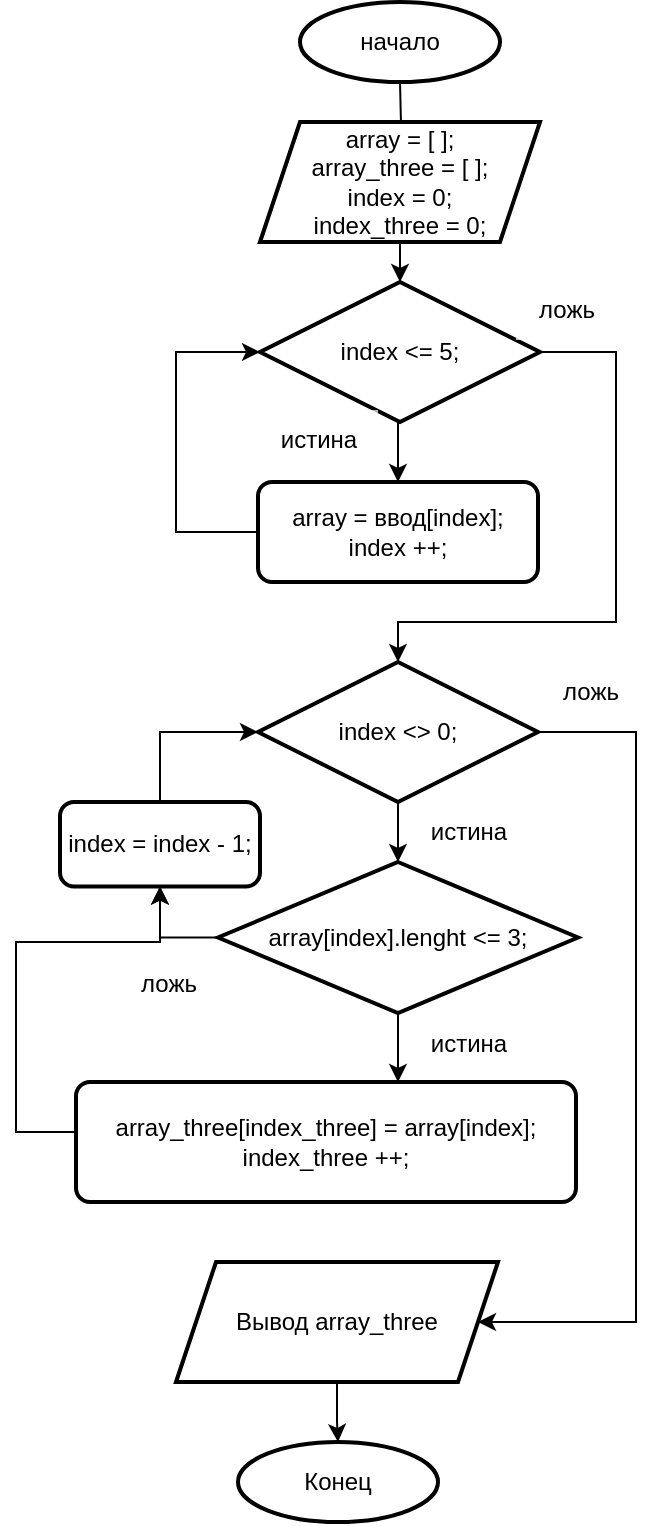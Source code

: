 <mxfile version="20.8.11" type="device"><diagram id="pgrEWFQhJkC9vtOz37MI" name="Страница 1"><mxGraphModel dx="1254" dy="705" grid="1" gridSize="10" guides="1" tooltips="1" connect="1" arrows="1" fold="1" page="1" pageScale="1" pageWidth="827" pageHeight="1169" math="0" shadow="0"><root><mxCell id="0"/><mxCell id="1" parent="0"/><mxCell id="zocLAohwJQYcf8zd33zp-3" value="" style="edgeStyle=orthogonalEdgeStyle;rounded=0;orthogonalLoop=1;jettySize=auto;html=1;" edge="1" parent="1" target="zocLAohwJQYcf8zd33zp-2"><mxGeometry relative="1" as="geometry"><mxPoint x="202" y="50" as="sourcePoint"/></mxGeometry></mxCell><mxCell id="zocLAohwJQYcf8zd33zp-36" style="edgeStyle=orthogonalEdgeStyle;rounded=0;orthogonalLoop=1;jettySize=auto;html=1;exitX=0.5;exitY=1;exitDx=0;exitDy=0;entryX=0.5;entryY=0;entryDx=0;entryDy=0;" edge="1" parent="1" source="zocLAohwJQYcf8zd33zp-2" target="zocLAohwJQYcf8zd33zp-4"><mxGeometry relative="1" as="geometry"/></mxCell><mxCell id="zocLAohwJQYcf8zd33zp-2" value="array = [ ];&lt;br&gt;array_three = [ ];&lt;br&gt;index = 0;&lt;br&gt;index_three = 0;" style="shape=parallelogram;perimeter=parallelogramPerimeter;whiteSpace=wrap;html=1;fixedSize=1;strokeWidth=2;" vertex="1" parent="1"><mxGeometry x="132" y="70" width="140" height="60" as="geometry"/></mxCell><mxCell id="zocLAohwJQYcf8zd33zp-39" style="edgeStyle=orthogonalEdgeStyle;rounded=0;orthogonalLoop=1;jettySize=auto;html=1;exitX=0.5;exitY=1;exitDx=0;exitDy=0;entryX=0.5;entryY=0;entryDx=0;entryDy=0;" edge="1" parent="1" source="zocLAohwJQYcf8zd33zp-4" target="zocLAohwJQYcf8zd33zp-7"><mxGeometry relative="1" as="geometry"/></mxCell><mxCell id="zocLAohwJQYcf8zd33zp-41" style="edgeStyle=orthogonalEdgeStyle;rounded=0;orthogonalLoop=1;jettySize=auto;html=1;exitX=1;exitY=0.5;exitDx=0;exitDy=0;entryX=0.5;entryY=0;entryDx=0;entryDy=0;" edge="1" parent="1" source="zocLAohwJQYcf8zd33zp-4" target="zocLAohwJQYcf8zd33zp-16"><mxGeometry relative="1" as="geometry"><Array as="points"><mxPoint x="310" y="185"/><mxPoint x="310" y="320"/><mxPoint x="201" y="320"/></Array></mxGeometry></mxCell><mxCell id="zocLAohwJQYcf8zd33zp-4" value="index &amp;lt;= 5;" style="rhombus;whiteSpace=wrap;html=1;strokeWidth=2;" vertex="1" parent="1"><mxGeometry x="132" y="150" width="140" height="70" as="geometry"/></mxCell><mxCell id="zocLAohwJQYcf8zd33zp-40" style="edgeStyle=orthogonalEdgeStyle;rounded=0;orthogonalLoop=1;jettySize=auto;html=1;entryX=0;entryY=0.5;entryDx=0;entryDy=0;" edge="1" parent="1" source="zocLAohwJQYcf8zd33zp-7" target="zocLAohwJQYcf8zd33zp-4"><mxGeometry relative="1" as="geometry"><Array as="points"><mxPoint x="90" y="275"/><mxPoint x="90" y="185"/></Array></mxGeometry></mxCell><mxCell id="zocLAohwJQYcf8zd33zp-7" value="array = ввод[index];&lt;br&gt;index ++;" style="rounded=1;whiteSpace=wrap;html=1;absoluteArcSize=1;arcSize=14;strokeWidth=2;" vertex="1" parent="1"><mxGeometry x="131" y="250" width="140" height="50" as="geometry"/></mxCell><mxCell id="zocLAohwJQYcf8zd33zp-10" value="начало&lt;br&gt;" style="strokeWidth=2;html=1;shape=mxgraph.flowchart.start_1;whiteSpace=wrap;" vertex="1" parent="1"><mxGeometry x="152" y="10" width="100" height="40" as="geometry"/></mxCell><mxCell id="zocLAohwJQYcf8zd33zp-15" value="истина&lt;br&gt;" style="text;html=1;align=center;verticalAlign=middle;resizable=0;points=[];autosize=1;fillColor=default;gradientColor=none;opacity=70;" vertex="1" parent="1"><mxGeometry x="131" y="214" width="60" height="30" as="geometry"/></mxCell><mxCell id="zocLAohwJQYcf8zd33zp-21" value="" style="edgeStyle=orthogonalEdgeStyle;rounded=0;orthogonalLoop=1;jettySize=auto;html=1;" edge="1" parent="1" source="zocLAohwJQYcf8zd33zp-16" target="zocLAohwJQYcf8zd33zp-20"><mxGeometry relative="1" as="geometry"/></mxCell><mxCell id="zocLAohwJQYcf8zd33zp-32" value="" style="edgeStyle=orthogonalEdgeStyle;rounded=0;orthogonalLoop=1;jettySize=auto;html=1;" edge="1" parent="1" source="zocLAohwJQYcf8zd33zp-16" target="zocLAohwJQYcf8zd33zp-31"><mxGeometry relative="1" as="geometry"><Array as="points"><mxPoint x="320" y="375"/><mxPoint x="320" y="670"/></Array></mxGeometry></mxCell><mxCell id="zocLAohwJQYcf8zd33zp-16" value="index &amp;lt;&amp;gt; 0;" style="rhombus;whiteSpace=wrap;html=1;strokeWidth=2;fillColor=default;gradientColor=none;" vertex="1" parent="1"><mxGeometry x="131" y="340" width="140" height="70" as="geometry"/></mxCell><mxCell id="zocLAohwJQYcf8zd33zp-19" value="ложь" style="text;html=1;align=center;verticalAlign=middle;resizable=0;points=[];autosize=1;fillColor=default;gradientColor=none;opacity=70;" vertex="1" parent="1"><mxGeometry x="260" y="149" width="50" height="30" as="geometry"/></mxCell><mxCell id="zocLAohwJQYcf8zd33zp-24" value="" style="edgeStyle=orthogonalEdgeStyle;rounded=0;orthogonalLoop=1;jettySize=auto;html=1;entryX=0.644;entryY=0;entryDx=0;entryDy=0;entryPerimeter=0;" edge="1" parent="1" source="zocLAohwJQYcf8zd33zp-20" target="zocLAohwJQYcf8zd33zp-23"><mxGeometry relative="1" as="geometry"/></mxCell><mxCell id="zocLAohwJQYcf8zd33zp-26" style="edgeStyle=orthogonalEdgeStyle;rounded=0;orthogonalLoop=1;jettySize=auto;html=1;entryX=0.5;entryY=1;entryDx=0;entryDy=0;" edge="1" parent="1" source="zocLAohwJQYcf8zd33zp-20" target="zocLAohwJQYcf8zd33zp-27"><mxGeometry relative="1" as="geometry"><Array as="points"><mxPoint x="82" y="478"/></Array></mxGeometry></mxCell><mxCell id="zocLAohwJQYcf8zd33zp-20" value="array[index].lenght &amp;lt;= 3;" style="rhombus;whiteSpace=wrap;html=1;strokeWidth=2;fillColor=default;gradientColor=none;" vertex="1" parent="1"><mxGeometry x="111" y="440" width="180" height="75.5" as="geometry"/></mxCell><mxCell id="zocLAohwJQYcf8zd33zp-22" value="истина&lt;br&gt;" style="text;html=1;align=center;verticalAlign=middle;resizable=0;points=[];autosize=1;fillColor=default;gradientColor=none;opacity=70;" vertex="1" parent="1"><mxGeometry x="206" y="410" width="60" height="30" as="geometry"/></mxCell><mxCell id="zocLAohwJQYcf8zd33zp-25" style="edgeStyle=orthogonalEdgeStyle;rounded=0;orthogonalLoop=1;jettySize=auto;html=1;entryX=0.5;entryY=1;entryDx=0;entryDy=0;" edge="1" parent="1" source="zocLAohwJQYcf8zd33zp-23" target="zocLAohwJQYcf8zd33zp-27"><mxGeometry relative="1" as="geometry"><Array as="points"><mxPoint x="10" y="575"/><mxPoint x="10" y="480"/><mxPoint x="82" y="480"/></Array></mxGeometry></mxCell><mxCell id="zocLAohwJQYcf8zd33zp-23" value="array_three[index_three]&amp;nbsp;= array[index];&lt;br&gt;index_three ++;" style="rounded=1;whiteSpace=wrap;html=1;absoluteArcSize=1;arcSize=14;strokeWidth=2;fillColor=default;gradientColor=none;" vertex="1" parent="1"><mxGeometry x="40" y="550" width="250" height="60" as="geometry"/></mxCell><mxCell id="zocLAohwJQYcf8zd33zp-28" style="edgeStyle=orthogonalEdgeStyle;rounded=0;orthogonalLoop=1;jettySize=auto;html=1;entryX=0;entryY=0.5;entryDx=0;entryDy=0;" edge="1" parent="1" source="zocLAohwJQYcf8zd33zp-27" target="zocLAohwJQYcf8zd33zp-16"><mxGeometry relative="1" as="geometry"/></mxCell><mxCell id="zocLAohwJQYcf8zd33zp-27" value="index = index - 1;" style="rounded=1;whiteSpace=wrap;html=1;absoluteArcSize=1;arcSize=14;strokeWidth=2;fillColor=default;gradientColor=none;" vertex="1" parent="1"><mxGeometry x="32" y="410" width="100" height="42.25" as="geometry"/></mxCell><mxCell id="zocLAohwJQYcf8zd33zp-29" value="ложь" style="text;html=1;align=center;verticalAlign=middle;resizable=0;points=[];autosize=1;fillColor=default;gradientColor=none;opacity=70;" vertex="1" parent="1"><mxGeometry x="61" y="485.5" width="50" height="30" as="geometry"/></mxCell><mxCell id="zocLAohwJQYcf8zd33zp-30" value="истина&lt;br&gt;" style="text;html=1;align=center;verticalAlign=middle;resizable=0;points=[];autosize=1;fillColor=default;gradientColor=none;opacity=70;" vertex="1" parent="1"><mxGeometry x="206" y="515.5" width="60" height="30" as="geometry"/></mxCell><mxCell id="zocLAohwJQYcf8zd33zp-35" value="" style="edgeStyle=orthogonalEdgeStyle;rounded=0;orthogonalLoop=1;jettySize=auto;html=1;" edge="1" parent="1" source="zocLAohwJQYcf8zd33zp-31" target="zocLAohwJQYcf8zd33zp-34"><mxGeometry relative="1" as="geometry"/></mxCell><mxCell id="zocLAohwJQYcf8zd33zp-31" value="Вывод array_three" style="shape=parallelogram;perimeter=parallelogramPerimeter;whiteSpace=wrap;html=1;fixedSize=1;strokeWidth=2;gradientColor=none;" vertex="1" parent="1"><mxGeometry x="90" y="640" width="161" height="60" as="geometry"/></mxCell><mxCell id="zocLAohwJQYcf8zd33zp-33" value="ложь" style="text;html=1;align=center;verticalAlign=middle;resizable=0;points=[];autosize=1;fillColor=default;gradientColor=none;opacity=70;" vertex="1" parent="1"><mxGeometry x="272" y="340" width="50" height="30" as="geometry"/></mxCell><mxCell id="zocLAohwJQYcf8zd33zp-34" value="Конец" style="strokeWidth=2;html=1;shape=mxgraph.flowchart.start_1;whiteSpace=wrap;fillColor=default;gradientColor=none;" vertex="1" parent="1"><mxGeometry x="121" y="730" width="100" height="40" as="geometry"/></mxCell></root></mxGraphModel></diagram></mxfile>